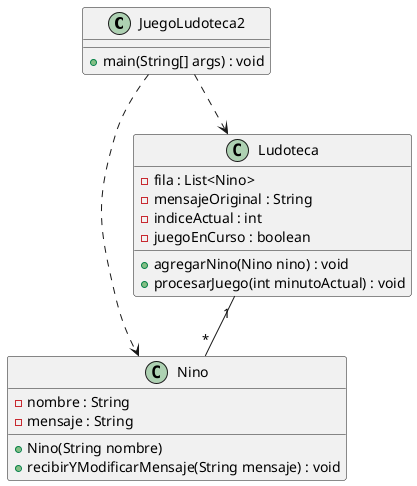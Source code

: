 @startuml

class JuegoLudoteca2 {
    +main(String[] args) : void
}

class Nino {
    -nombre : String
    -mensaje : String
    +Nino(String nombre)
    +recibirYModificarMensaje(String mensaje) : void
}

class Ludoteca {
    -fila : List<Nino>
    -mensajeOriginal : String
    -indiceActual : int
    -juegoEnCurso : boolean
    +agregarNino(Nino nino) : void
    +procesarJuego(int minutoActual) : void
}

JuegoLudoteca2 ..> Nino
JuegoLudoteca2 ..> Ludoteca
Ludoteca "1" -- "*" Nino

@enduml